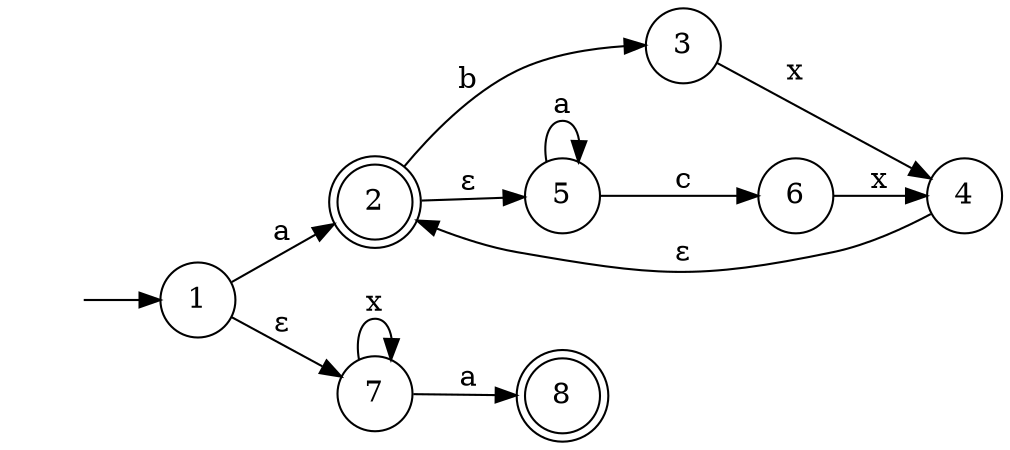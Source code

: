 digraph finite_state_machine {
	rankdir=LR;
	size="8,5"
	node [shape = doublecircle]; 2 8;
	node [shape = circle];
  0 [style = invis];
	0 -> 1 [label = ""];
  1 -> 2 [label = "a"];
  2 -> 3 [label = "b"];
  3 -> 4 [label = "x"];
	5 -> 5 [label="a"];
	5 -> 6 [label="c"];
	6 -> 4 [label="x"];
	1 -> 7 [label=<&#949;>];
	7 -> 7 [label="x"];
	7 -> 8 [label="a"];
	2 -> 5 [label=<&#949;>];
	4 -> 2 [label=<&#949;>];
}
